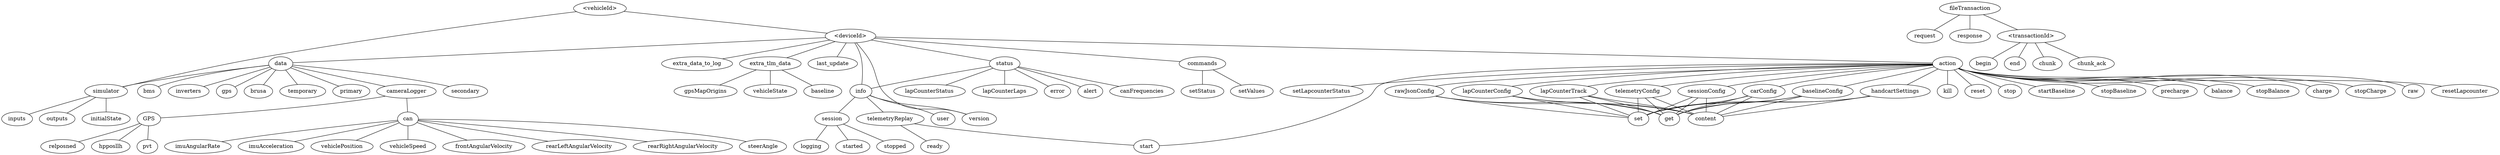 graph {
    "<vehicleId>";
"<vehicleId>" -- "<deviceId>";
"<deviceId>" -- "version";
"<deviceId>" -- "data";
"data" -- "primary";
"data" -- "secondary";
"data" -- "bms";
"data" -- "inverters";
"data" -- "simulator";
"data" -- "gps";
"data" -- "brusa";
"data" -- "temporary";
"data" -- "cameraLogger";
"cameraLogger" -- "can";
"can" -- "imuAngularRate";
"can" -- "imuAcceleration";
"can" -- "vehiclePosition";
"can" -- "vehicleSpeed";
"can" -- "frontAngularVelocity";
"can" -- "rearLeftAngularVelocity";
"can" -- "rearRightAngularVelocity";
"can" -- "steerAngle";
"cameraLogger" -- "GPS";
"GPS" -- "hpposllh";
"GPS" -- "pvt";
"GPS" -- "relposned";
"<deviceId>" -- "extra_data_to_log";
"<deviceId>" -- "extra_tlm_data";
"extra_tlm_data" -- "vehicleState";
"extra_tlm_data" -- "baseline";
"extra_tlm_data" -- "gpsMapOrigins";
"<deviceId>" -- "last_update";
"<deviceId>" -- "status";
"status" -- "info";
"status" -- "error";
"status" -- "alert";
"status" -- "canFrequencies";
"status" -- "lapCounterStatus";
"status" -- "lapCounterLaps";
"<deviceId>" -- "commands";
"commands" -- "setValues";
"commands" -- "setStatus";
"fileTransaction" -- "request";
"fileTransaction" -- "response";
"fileTransaction" -- "<transactionId>";
"<transactionId>" -- "begin";
"<transactionId>" -- "end";
"<transactionId>" -- "chunk";
"<transactionId>" -- "chunk_ack";
"<deviceId>" -- "info";
"info" -- "version";
"info" -- "user";
"info" -- "telemetryReplay";
"telemetryReplay" -- "ready";
"telemetryReplay" -- "start";
"info" -- "session";
"session" -- "started";
"session" -- "stopped";
"session" -- "logging";
"<deviceId>" -- "action";
"action" -- "telemetryConfig";
"telemetryConfig" -- "set";
"telemetryConfig" -- "get";
"telemetryConfig" -- "content";
"action" -- "sessionConfig";
"sessionConfig" -- "set";
"sessionConfig" -- "get";
"sessionConfig" -- "content";
"action" -- "carConfig";
"carConfig" -- "set";
"carConfig" -- "get";
"carConfig" -- "content";
"action" -- "baselineConfig";
"baselineConfig" -- "set";
"baselineConfig" -- "get";
"baselineConfig" -- "content";
"action" -- "handcartSettings";
"handcartSettings" -- "set";
"handcartSettings" -- "get";
"handcartSettings" -- "content";
"action" -- "rawJsonConfig";
"rawJsonConfig" -- "set";
"rawJsonConfig" -- "get";
"rawJsonConfig" -- "content";
"action" -- "lapCounterConfig";
"lapCounterConfig" -- "set";
"lapCounterConfig" -- "get";
"lapCounterConfig" -- "content";
"action" -- "lapCounterTrack";
"lapCounterTrack" -- "set";
"lapCounterTrack" -- "get";
"lapCounterTrack" -- "content";
"action" -- "kill";
"action" -- "start";
"action" -- "reset";
"action" -- "stop";
"action" -- "startBaseline";
"action" -- "stopBaseline";
"action" -- "precharge";
"action" -- "balance";
"action" -- "stopBalance";
"action" -- "charge";
"action" -- "stopCharge";
"action" -- "raw";
"action" -- "resetLapcounter";
"action" -- "setLapcounterStatus";
"<vehicleId>" -- "simulator";
"simulator" -- "inputs";
"simulator" -- "outputs";
"simulator" -- "initialState"
    }
